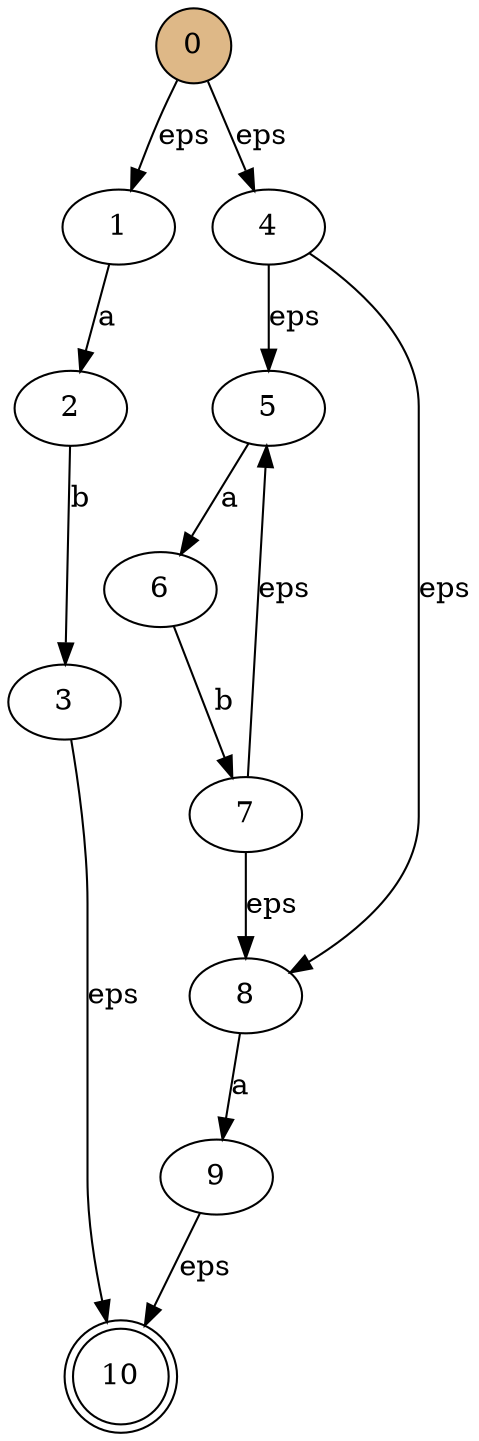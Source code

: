 digraph my_graph {
bgcolor=white;
10 [color=black, fillcolor=white, shape=doublecircle, style=filled];
0 [color=black, fillcolor=burlywood, shape=circle, style=filled];
0 -> 1  [label=eps];
0 -> 4  [label=eps];
1 -> 2  [label=a];
2 -> 3  [label=b];
3 -> 10  [label=eps];
4 -> 5  [label=eps];
4 -> 8  [label=eps];
5 -> 6  [label=a];
6 -> 7  [label=b];
7 -> 5  [label=eps];
7 -> 8  [label=eps];
8 -> 9  [label=a];
9 -> 10  [label=eps];
}
